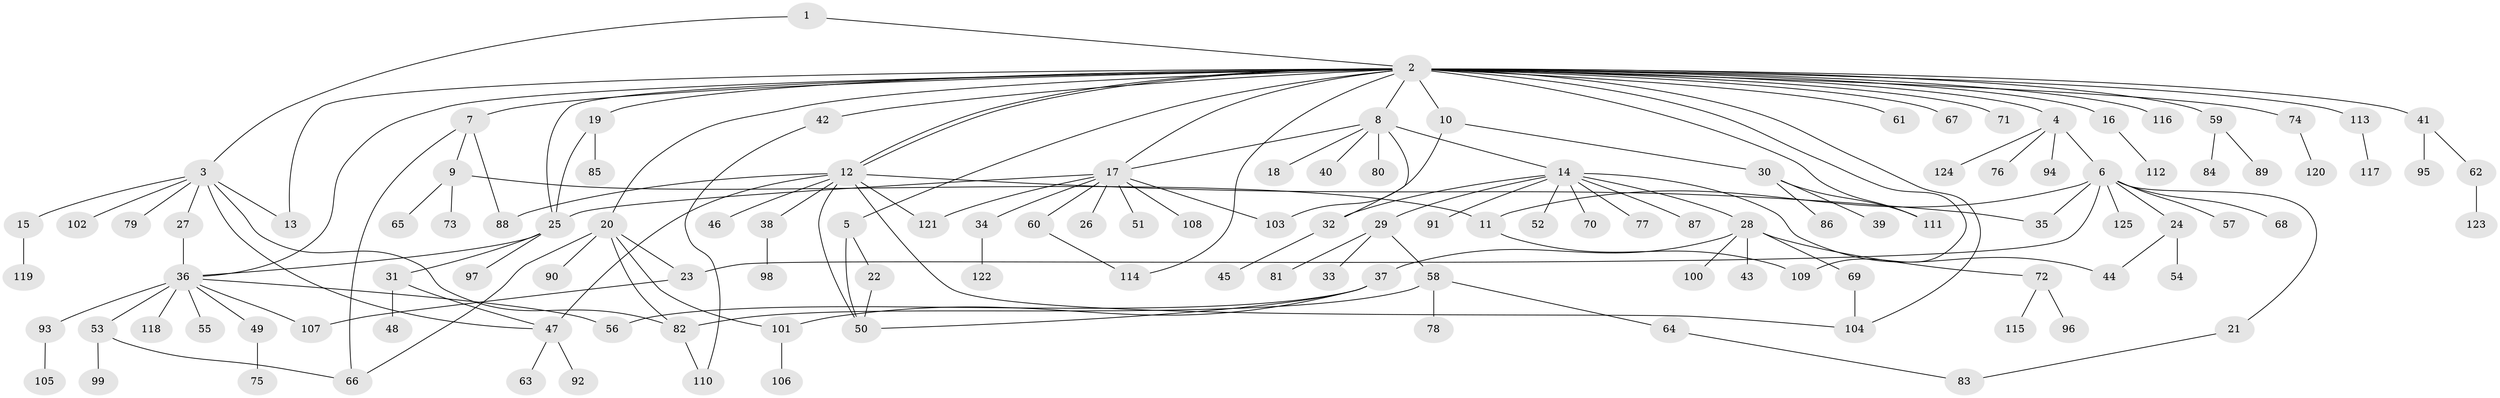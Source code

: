 // coarse degree distribution, {3: 0.10526315789473684, 24: 0.013157894736842105, 4: 0.10526315789473684, 6: 0.02631578947368421, 8: 0.013157894736842105, 9: 0.039473684210526314, 1: 0.42105263157894735, 2: 0.23684210526315788, 5: 0.039473684210526314}
// Generated by graph-tools (version 1.1) at 2025/50/03/04/25 22:50:07]
// undirected, 125 vertices, 158 edges
graph export_dot {
  node [color=gray90,style=filled];
  1;
  2;
  3;
  4;
  5;
  6;
  7;
  8;
  9;
  10;
  11;
  12;
  13;
  14;
  15;
  16;
  17;
  18;
  19;
  20;
  21;
  22;
  23;
  24;
  25;
  26;
  27;
  28;
  29;
  30;
  31;
  32;
  33;
  34;
  35;
  36;
  37;
  38;
  39;
  40;
  41;
  42;
  43;
  44;
  45;
  46;
  47;
  48;
  49;
  50;
  51;
  52;
  53;
  54;
  55;
  56;
  57;
  58;
  59;
  60;
  61;
  62;
  63;
  64;
  65;
  66;
  67;
  68;
  69;
  70;
  71;
  72;
  73;
  74;
  75;
  76;
  77;
  78;
  79;
  80;
  81;
  82;
  83;
  84;
  85;
  86;
  87;
  88;
  89;
  90;
  91;
  92;
  93;
  94;
  95;
  96;
  97;
  98;
  99;
  100;
  101;
  102;
  103;
  104;
  105;
  106;
  107;
  108;
  109;
  110;
  111;
  112;
  113;
  114;
  115;
  116;
  117;
  118;
  119;
  120;
  121;
  122;
  123;
  124;
  125;
  1 -- 2;
  1 -- 3;
  2 -- 4;
  2 -- 5;
  2 -- 7;
  2 -- 8;
  2 -- 10;
  2 -- 12;
  2 -- 12;
  2 -- 13;
  2 -- 16;
  2 -- 17;
  2 -- 19;
  2 -- 20;
  2 -- 25;
  2 -- 36;
  2 -- 41;
  2 -- 42;
  2 -- 59;
  2 -- 61;
  2 -- 67;
  2 -- 71;
  2 -- 74;
  2 -- 104;
  2 -- 109;
  2 -- 111;
  2 -- 113;
  2 -- 114;
  2 -- 116;
  3 -- 13;
  3 -- 15;
  3 -- 27;
  3 -- 47;
  3 -- 79;
  3 -- 82;
  3 -- 102;
  4 -- 6;
  4 -- 76;
  4 -- 94;
  4 -- 124;
  5 -- 22;
  5 -- 50;
  6 -- 11;
  6 -- 21;
  6 -- 23;
  6 -- 24;
  6 -- 35;
  6 -- 57;
  6 -- 68;
  6 -- 125;
  7 -- 9;
  7 -- 66;
  7 -- 88;
  8 -- 14;
  8 -- 17;
  8 -- 18;
  8 -- 32;
  8 -- 40;
  8 -- 80;
  9 -- 11;
  9 -- 65;
  9 -- 73;
  10 -- 30;
  10 -- 103;
  11 -- 109;
  12 -- 35;
  12 -- 38;
  12 -- 46;
  12 -- 47;
  12 -- 50;
  12 -- 88;
  12 -- 104;
  12 -- 121;
  14 -- 28;
  14 -- 29;
  14 -- 32;
  14 -- 44;
  14 -- 52;
  14 -- 70;
  14 -- 77;
  14 -- 87;
  14 -- 91;
  15 -- 119;
  16 -- 112;
  17 -- 25;
  17 -- 26;
  17 -- 34;
  17 -- 51;
  17 -- 60;
  17 -- 103;
  17 -- 108;
  17 -- 121;
  19 -- 25;
  19 -- 85;
  20 -- 23;
  20 -- 66;
  20 -- 82;
  20 -- 90;
  20 -- 101;
  21 -- 83;
  22 -- 50;
  23 -- 107;
  24 -- 44;
  24 -- 54;
  25 -- 31;
  25 -- 36;
  25 -- 97;
  27 -- 36;
  28 -- 37;
  28 -- 43;
  28 -- 69;
  28 -- 72;
  28 -- 100;
  29 -- 33;
  29 -- 58;
  29 -- 81;
  30 -- 39;
  30 -- 86;
  30 -- 111;
  31 -- 47;
  31 -- 48;
  32 -- 45;
  34 -- 122;
  36 -- 49;
  36 -- 53;
  36 -- 55;
  36 -- 56;
  36 -- 93;
  36 -- 107;
  36 -- 118;
  37 -- 50;
  37 -- 56;
  37 -- 101;
  38 -- 98;
  41 -- 62;
  41 -- 95;
  42 -- 110;
  47 -- 63;
  47 -- 92;
  49 -- 75;
  53 -- 66;
  53 -- 99;
  58 -- 64;
  58 -- 78;
  58 -- 82;
  59 -- 84;
  59 -- 89;
  60 -- 114;
  62 -- 123;
  64 -- 83;
  69 -- 104;
  72 -- 96;
  72 -- 115;
  74 -- 120;
  82 -- 110;
  93 -- 105;
  101 -- 106;
  113 -- 117;
}
